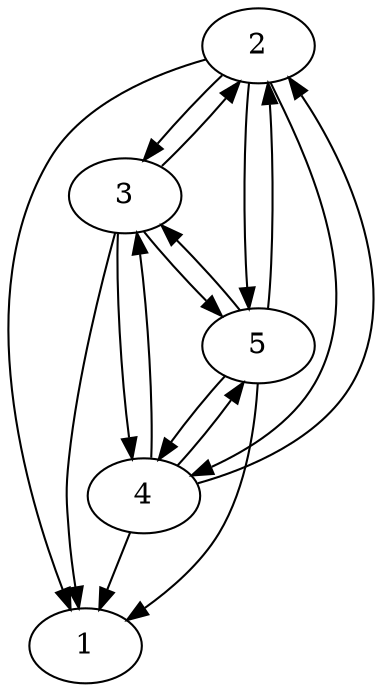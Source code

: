 // Mesh network
digraph {
	1
	2 -> 1
	2
	3
	2 -> 3
	4
	2 -> 4
	5
	2 -> 5
	1
	3 -> 1
	2
	3 -> 2
	3
	4
	3 -> 4
	5
	3 -> 5
	1
	4 -> 1
	2
	4 -> 2
	3
	4 -> 3
	4
	5
	4 -> 5
	1
	5 -> 1
	2
	5 -> 2
	3
	5 -> 3
	4
	5 -> 4
	5
}
